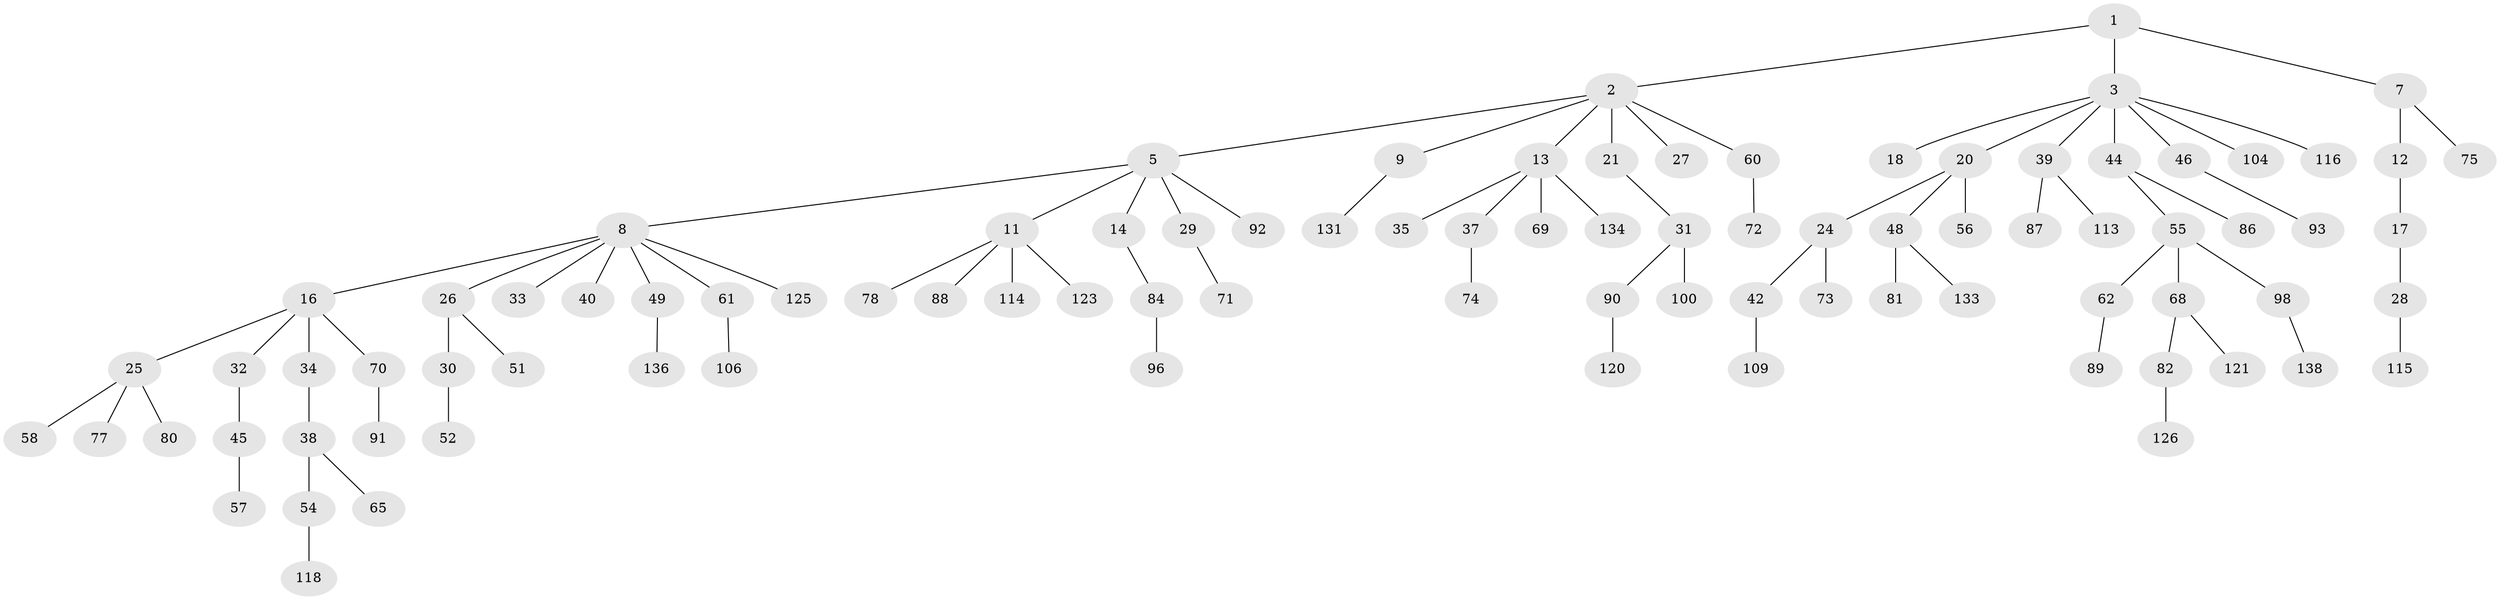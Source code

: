 // original degree distribution, {3: 0.17985611510791366, 5: 0.02877697841726619, 4: 0.050359712230215826, 2: 0.2805755395683453, 6: 0.007194244604316547, 7: 0.007194244604316547, 1: 0.4460431654676259}
// Generated by graph-tools (version 1.1) at 2025/11/02/27/25 16:11:27]
// undirected, 92 vertices, 91 edges
graph export_dot {
graph [start="1"]
  node [color=gray90,style=filled];
  1;
  2 [super="+4"];
  3 [super="+15"];
  5 [super="+6"];
  7 [super="+50"];
  8 [super="+10"];
  9 [super="+102"];
  11 [super="+36"];
  12;
  13 [super="+59"];
  14 [super="+119"];
  16 [super="+19"];
  17 [super="+22"];
  18 [super="+130"];
  20 [super="+23"];
  21;
  24;
  25 [super="+41"];
  26 [super="+47"];
  27 [super="+63"];
  28;
  29 [super="+103"];
  30 [super="+107"];
  31 [super="+79"];
  32;
  33;
  34 [super="+137"];
  35;
  37;
  38 [super="+53"];
  39 [super="+43"];
  40 [super="+132"];
  42 [super="+101"];
  44 [super="+122"];
  45 [super="+112"];
  46 [super="+97"];
  48 [super="+67"];
  49 [super="+124"];
  51;
  52;
  54 [super="+66"];
  55 [super="+64"];
  56;
  57 [super="+135"];
  58;
  60 [super="+83"];
  61 [super="+111"];
  62;
  65;
  68 [super="+128"];
  69;
  70;
  71;
  72 [super="+139"];
  73 [super="+85"];
  74 [super="+76"];
  75;
  77 [super="+95"];
  78 [super="+127"];
  80;
  81;
  82;
  84;
  86;
  87;
  88 [super="+108"];
  89;
  90 [super="+110"];
  91;
  92 [super="+94"];
  93 [super="+99"];
  96;
  98 [super="+105"];
  100;
  104;
  106;
  109;
  113;
  114;
  115 [super="+129"];
  116 [super="+117"];
  118;
  120;
  121;
  123;
  125;
  126;
  131;
  133;
  134;
  136;
  138;
  1 -- 2;
  1 -- 3;
  1 -- 7;
  2 -- 5;
  2 -- 9;
  2 -- 60;
  2 -- 13;
  2 -- 27;
  2 -- 21;
  3 -- 39;
  3 -- 18;
  3 -- 20;
  3 -- 116;
  3 -- 104;
  3 -- 44;
  3 -- 46;
  5 -- 8;
  5 -- 14;
  5 -- 29;
  5 -- 11;
  5 -- 92;
  7 -- 12;
  7 -- 75;
  8 -- 26;
  8 -- 49;
  8 -- 16;
  8 -- 33;
  8 -- 125;
  8 -- 40;
  8 -- 61;
  9 -- 131;
  11 -- 88;
  11 -- 114;
  11 -- 123;
  11 -- 78;
  12 -- 17;
  13 -- 35;
  13 -- 37;
  13 -- 134;
  13 -- 69;
  14 -- 84;
  16 -- 25;
  16 -- 32;
  16 -- 70;
  16 -- 34;
  17 -- 28;
  20 -- 48;
  20 -- 56;
  20 -- 24;
  21 -- 31;
  24 -- 42;
  24 -- 73;
  25 -- 80;
  25 -- 58;
  25 -- 77;
  26 -- 30;
  26 -- 51;
  28 -- 115;
  29 -- 71;
  30 -- 52;
  31 -- 90;
  31 -- 100;
  32 -- 45;
  34 -- 38;
  37 -- 74;
  38 -- 54;
  38 -- 65;
  39 -- 87;
  39 -- 113;
  42 -- 109;
  44 -- 55;
  44 -- 86;
  45 -- 57;
  46 -- 93;
  48 -- 133;
  48 -- 81;
  49 -- 136;
  54 -- 118;
  55 -- 62;
  55 -- 98;
  55 -- 68;
  60 -- 72;
  61 -- 106;
  62 -- 89;
  68 -- 82;
  68 -- 121;
  70 -- 91;
  82 -- 126;
  84 -- 96;
  90 -- 120;
  98 -- 138;
}
